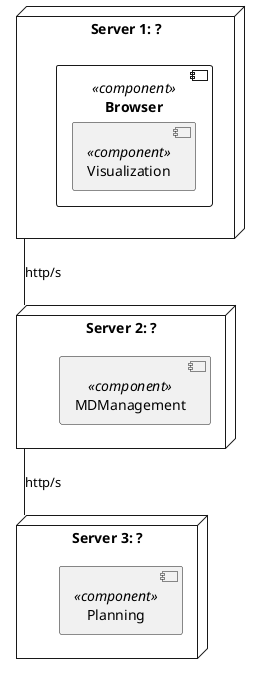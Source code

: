 @startuml physical-view

node "Server 1: ?" as S1 {
  component "Browser" as B <<component>> {
    component "Visualization" as V <<component>> {
    }
  }
}

node "Server 2: ?" as S2 {
  component "MDManagement" as MDM <<component>> { 
  }
}
 
node "Server 3: ?" as S3 {
  component "Planning" as P <<component>>  { 
   }
} 

S1 -- S2 : http/s
S2 -- S3 : http/s

@enduml
